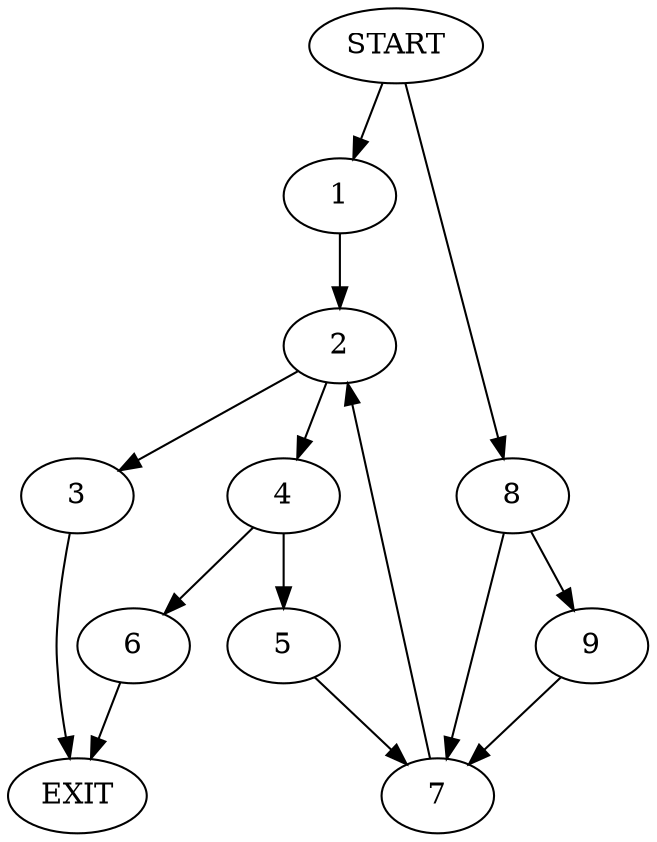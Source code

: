 digraph {
0 [label="START"]
10 [label="EXIT"]
0 -> 1
1 -> 2
2 -> 3
2 -> 4
4 -> 5
4 -> 6
3 -> 10
5 -> 7
6 -> 10
7 -> 2
0 -> 8
8 -> 7
8 -> 9
9 -> 7
}
